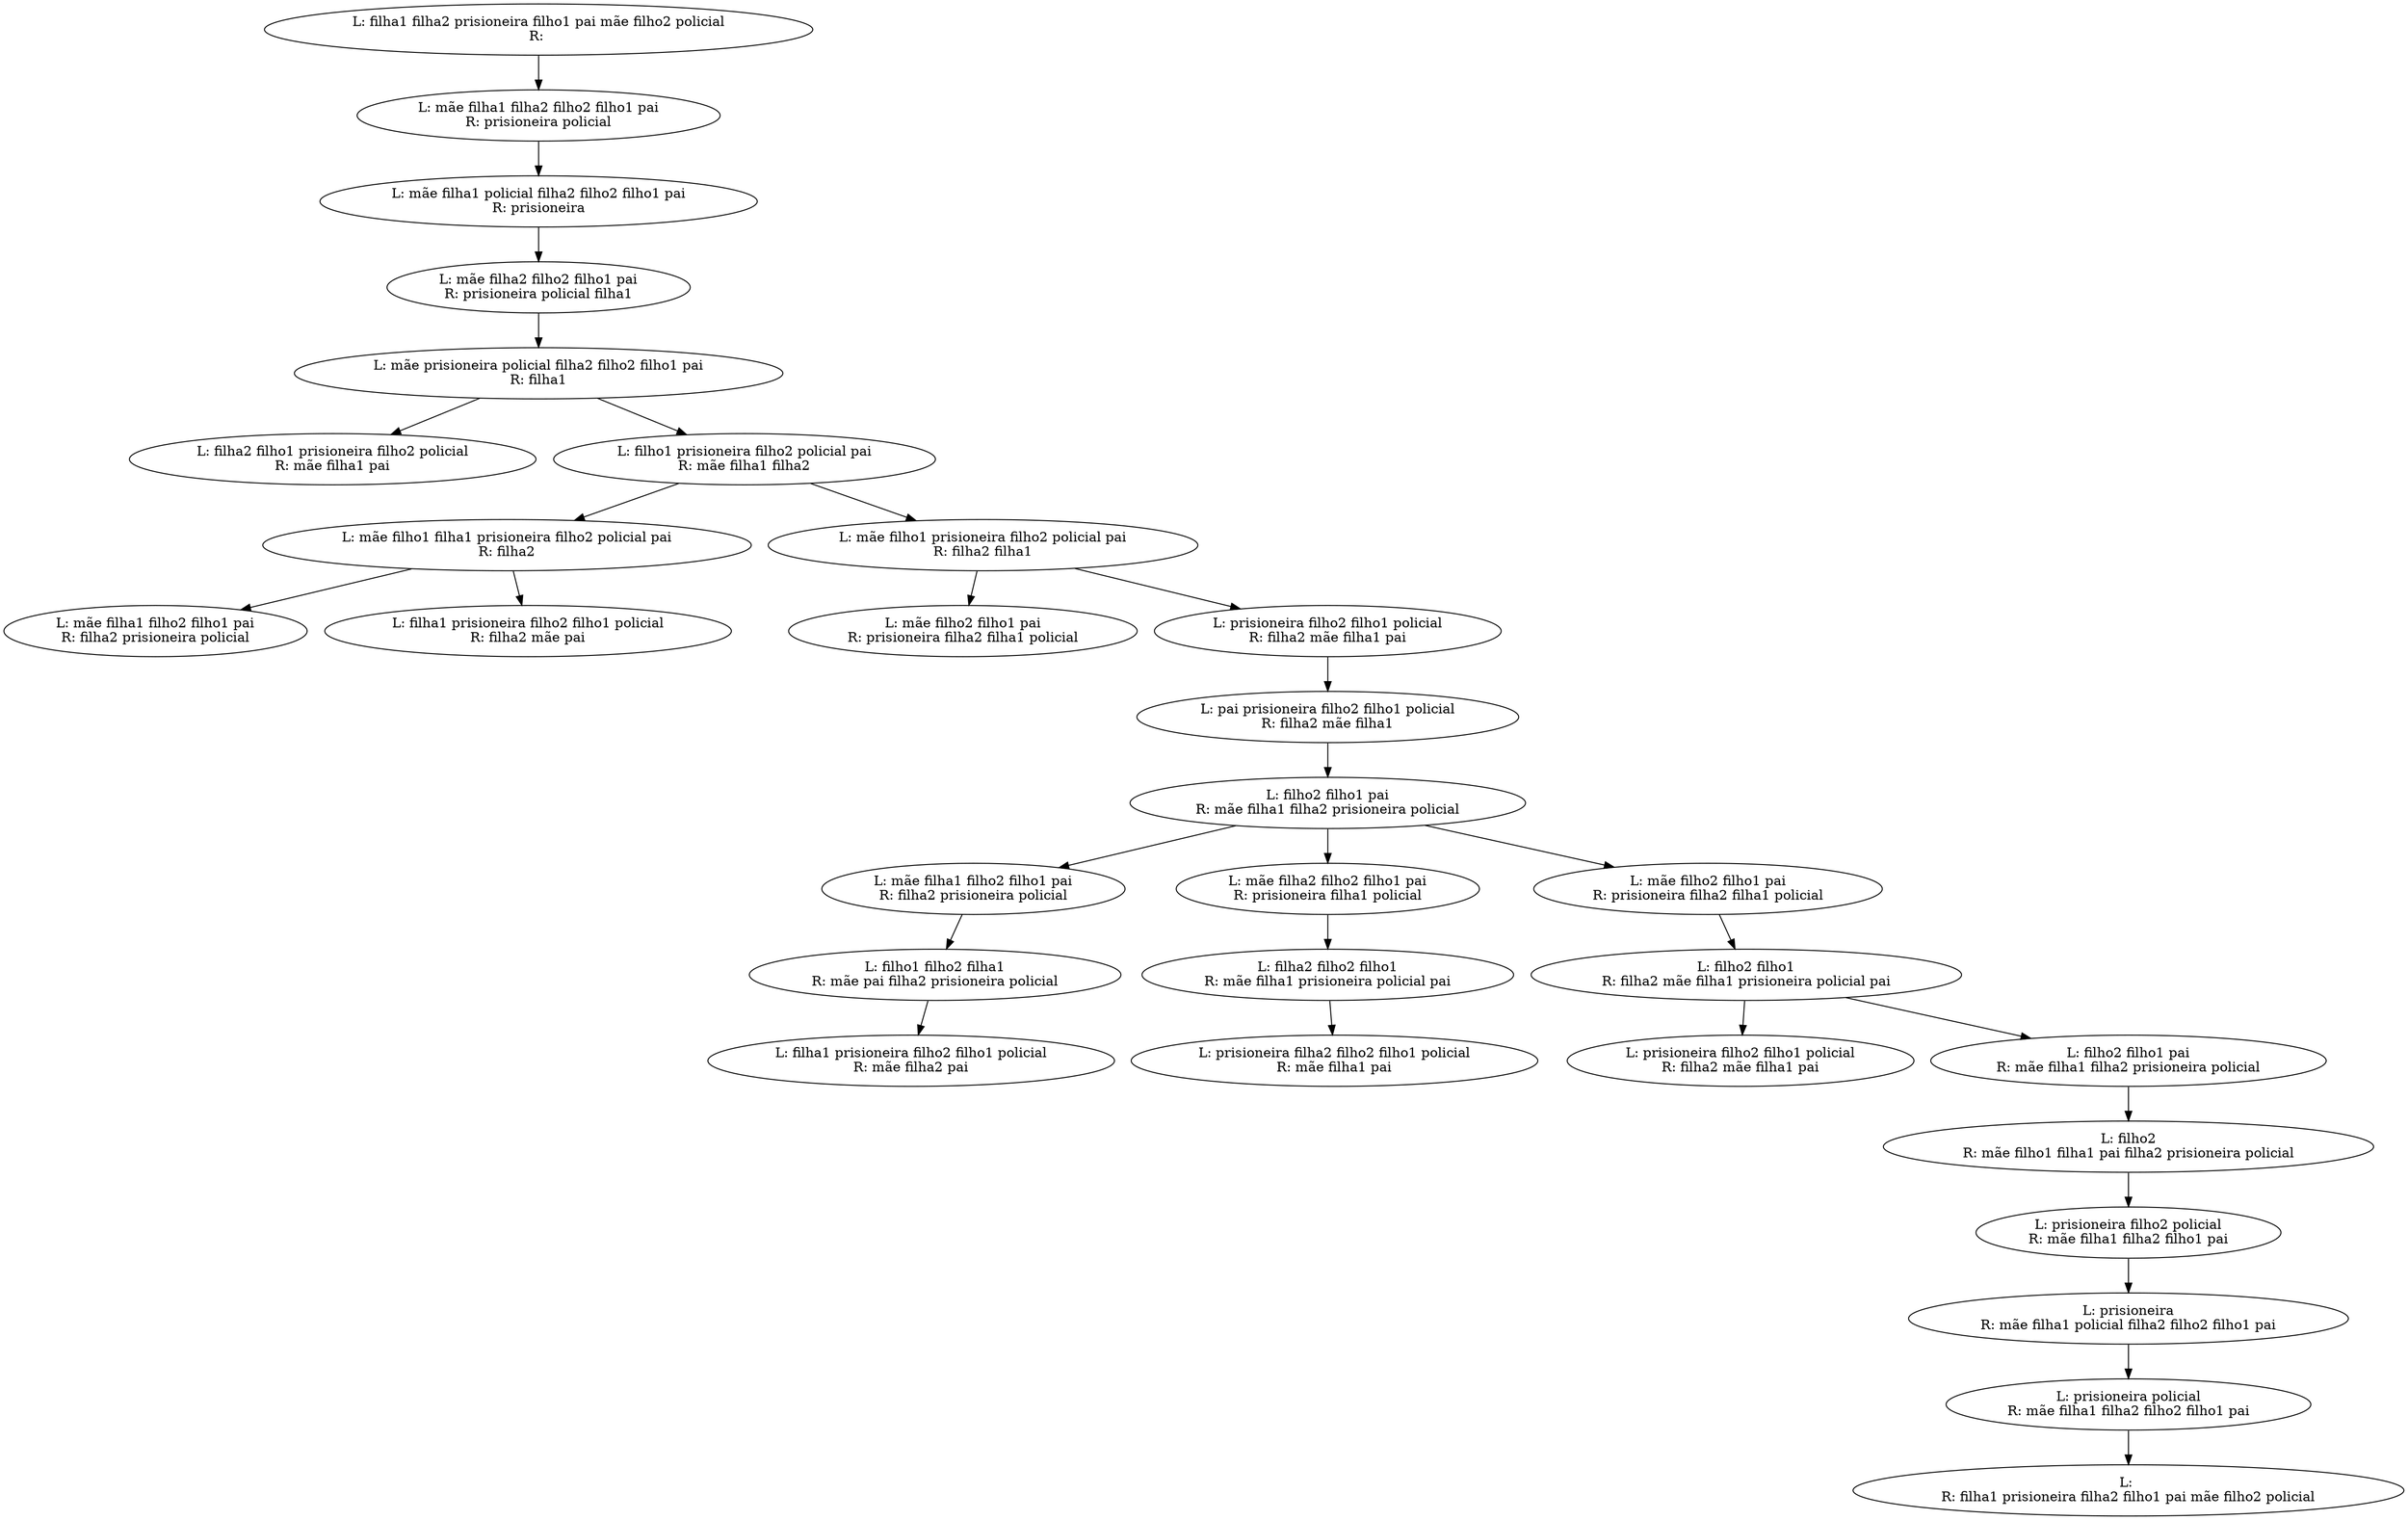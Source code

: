 digraph {
0 [label="L: filha1 filha2 prisioneira filho1 pai mãe filho2 policial
R: "]
0 -> 1
1 [label="L: mãe filha1 filha2 filho2 filho1 pai
R: prisioneira policial"]
1 -> 2
2 [label="L: mãe filha1 policial filha2 filho2 filho1 pai
R: prisioneira"]
2 -> 3
3 [label="L: mãe filha2 filho2 filho1 pai
R: prisioneira policial filha1"]
3 -> 4
4 [label="L: mãe prisioneira policial filha2 filho2 filho1 pai
R: filha1"]
4 -> 5
5 [label="L: filha2 filho1 prisioneira filho2 policial
R: mãe filha1 pai"]
4 -> 6
6 [label="L: filho1 prisioneira filho2 policial pai
R: mãe filha1 filha2"]
6 -> 7
7 [label="L: mãe filho1 filha1 prisioneira filho2 policial pai
R: filha2"]
7 -> 8
8 [label="L: mãe filha1 filho2 filho1 pai
R: filha2 prisioneira policial"]
7 -> 9
9 [label="L: filha1 prisioneira filho2 filho1 policial
R: filha2 mãe pai"]
6 -> 10
10 [label="L: mãe filho1 prisioneira filho2 policial pai
R: filha2 filha1"]
10 -> 11
11 [label="L: mãe filho2 filho1 pai
R: prisioneira filha2 filha1 policial"]
10 -> 12
12 [label="L: prisioneira filho2 filho1 policial
R: filha2 mãe filha1 pai"]
12 -> 13
13 [label="L: pai prisioneira filho2 filho1 policial
R: filha2 mãe filha1"]
13 -> 14
14 [label="L: filho2 filho1 pai
R: mãe filha1 filha2 prisioneira policial"]
14 -> 15
15 [label="L: mãe filha1 filho2 filho1 pai
R: filha2 prisioneira policial"]
15 -> 16
16 [label="L: filho1 filho2 filha1
R: mãe pai filha2 prisioneira policial"]
16 -> 17
17 [label="L: filha1 prisioneira filho2 filho1 policial
R: mãe filha2 pai"]
14 -> 18
18 [label="L: mãe filha2 filho2 filho1 pai
R: prisioneira filha1 policial"]
18 -> 19
19 [label="L: filha2 filho2 filho1
R: mãe filha1 prisioneira policial pai"]
19 -> 20
20 [label="L: prisioneira filha2 filho2 filho1 policial
R: mãe filha1 pai"]
14 -> 21
21 [label="L: mãe filho2 filho1 pai
R: prisioneira filha2 filha1 policial"]
21 -> 22
22 [label="L: filho2 filho1
R: filha2 mãe filha1 prisioneira policial pai"]
22 -> 23
23 [label="L: prisioneira filho2 filho1 policial
R: filha2 mãe filha1 pai"]
22 -> 24
24 [label="L: filho2 filho1 pai
R: mãe filha1 filha2 prisioneira policial"]
24 -> 25
25 [label="L: filho2
R: mãe filho1 filha1 pai filha2 prisioneira policial"]
25 -> 26
26 [label="L: prisioneira filho2 policial
R: mãe filha1 filha2 filho1 pai"]
26 -> 27
27 [label="L: prisioneira
R: mãe filha1 policial filha2 filho2 filho1 pai"]
27 -> 28
28 [label="L: prisioneira policial
R: mãe filha1 filha2 filho2 filho1 pai"]
28 -> 29
29 [label="L: 
R: filha1 prisioneira filha2 filho1 pai mãe filho2 policial"]
}
